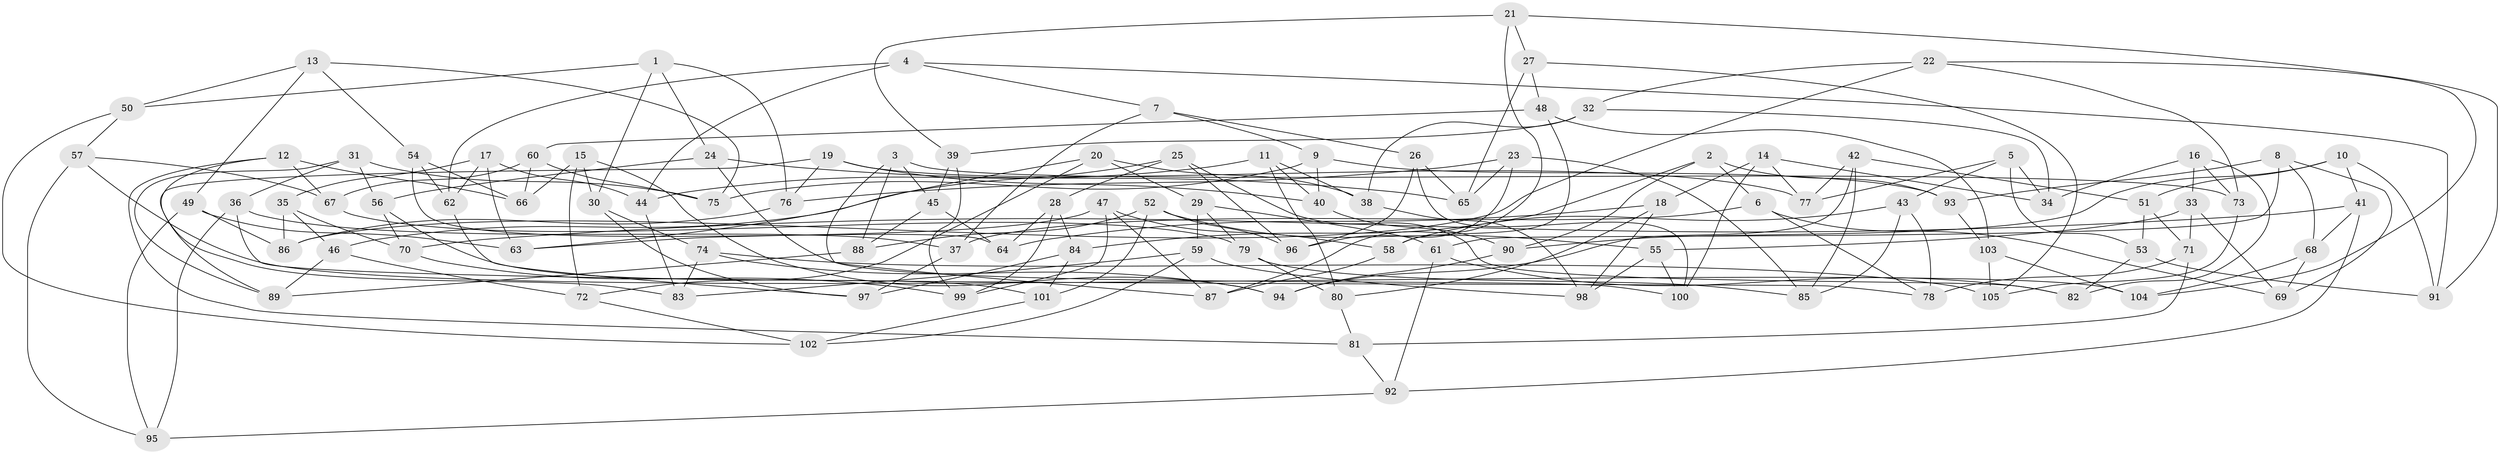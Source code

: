 // Generated by graph-tools (version 1.1) at 2025/27/03/09/25 03:27:01]
// undirected, 105 vertices, 210 edges
graph export_dot {
graph [start="1"]
  node [color=gray90,style=filled];
  1;
  2;
  3;
  4;
  5;
  6;
  7;
  8;
  9;
  10;
  11;
  12;
  13;
  14;
  15;
  16;
  17;
  18;
  19;
  20;
  21;
  22;
  23;
  24;
  25;
  26;
  27;
  28;
  29;
  30;
  31;
  32;
  33;
  34;
  35;
  36;
  37;
  38;
  39;
  40;
  41;
  42;
  43;
  44;
  45;
  46;
  47;
  48;
  49;
  50;
  51;
  52;
  53;
  54;
  55;
  56;
  57;
  58;
  59;
  60;
  61;
  62;
  63;
  64;
  65;
  66;
  67;
  68;
  69;
  70;
  71;
  72;
  73;
  74;
  75;
  76;
  77;
  78;
  79;
  80;
  81;
  82;
  83;
  84;
  85;
  86;
  87;
  88;
  89;
  90;
  91;
  92;
  93;
  94;
  95;
  96;
  97;
  98;
  99;
  100;
  101;
  102;
  103;
  104;
  105;
  1 -- 50;
  1 -- 76;
  1 -- 30;
  1 -- 24;
  2 -- 84;
  2 -- 93;
  2 -- 90;
  2 -- 6;
  3 -- 45;
  3 -- 87;
  3 -- 73;
  3 -- 88;
  4 -- 44;
  4 -- 91;
  4 -- 62;
  4 -- 7;
  5 -- 43;
  5 -- 53;
  5 -- 77;
  5 -- 34;
  6 -- 37;
  6 -- 69;
  6 -- 78;
  7 -- 9;
  7 -- 37;
  7 -- 26;
  8 -- 61;
  8 -- 68;
  8 -- 93;
  8 -- 69;
  9 -- 93;
  9 -- 75;
  9 -- 40;
  10 -- 41;
  10 -- 91;
  10 -- 51;
  10 -- 90;
  11 -- 38;
  11 -- 44;
  11 -- 80;
  11 -- 40;
  12 -- 66;
  12 -- 81;
  12 -- 83;
  12 -- 67;
  13 -- 49;
  13 -- 54;
  13 -- 75;
  13 -- 50;
  14 -- 34;
  14 -- 100;
  14 -- 77;
  14 -- 18;
  15 -- 30;
  15 -- 66;
  15 -- 72;
  15 -- 94;
  16 -- 34;
  16 -- 73;
  16 -- 33;
  16 -- 82;
  17 -- 35;
  17 -- 63;
  17 -- 44;
  17 -- 62;
  18 -- 98;
  18 -- 80;
  18 -- 64;
  19 -- 89;
  19 -- 40;
  19 -- 76;
  19 -- 77;
  20 -- 72;
  20 -- 63;
  20 -- 29;
  20 -- 38;
  21 -- 39;
  21 -- 91;
  21 -- 87;
  21 -- 27;
  22 -- 73;
  22 -- 32;
  22 -- 104;
  22 -- 86;
  23 -- 85;
  23 -- 96;
  23 -- 76;
  23 -- 65;
  24 -- 100;
  24 -- 56;
  24 -- 65;
  25 -- 28;
  25 -- 96;
  25 -- 82;
  25 -- 46;
  26 -- 96;
  26 -- 65;
  26 -- 100;
  27 -- 48;
  27 -- 105;
  27 -- 65;
  28 -- 99;
  28 -- 64;
  28 -- 84;
  29 -- 79;
  29 -- 61;
  29 -- 59;
  30 -- 97;
  30 -- 74;
  31 -- 36;
  31 -- 56;
  31 -- 89;
  31 -- 75;
  32 -- 38;
  32 -- 39;
  32 -- 34;
  33 -- 69;
  33 -- 71;
  33 -- 55;
  35 -- 86;
  35 -- 70;
  35 -- 46;
  36 -- 78;
  36 -- 95;
  36 -- 37;
  37 -- 97;
  38 -- 98;
  39 -- 45;
  39 -- 99;
  40 -- 90;
  41 -- 68;
  41 -- 92;
  41 -- 70;
  42 -- 51;
  42 -- 77;
  42 -- 85;
  42 -- 94;
  43 -- 85;
  43 -- 58;
  43 -- 78;
  44 -- 83;
  45 -- 88;
  45 -- 64;
  46 -- 72;
  46 -- 89;
  47 -- 99;
  47 -- 63;
  47 -- 58;
  47 -- 87;
  48 -- 60;
  48 -- 103;
  48 -- 58;
  49 -- 95;
  49 -- 86;
  49 -- 63;
  50 -- 102;
  50 -- 57;
  51 -- 71;
  51 -- 53;
  52 -- 88;
  52 -- 55;
  52 -- 101;
  52 -- 96;
  53 -- 91;
  53 -- 82;
  54 -- 64;
  54 -- 62;
  54 -- 66;
  55 -- 98;
  55 -- 100;
  56 -- 101;
  56 -- 70;
  57 -- 104;
  57 -- 95;
  57 -- 67;
  58 -- 87;
  59 -- 102;
  59 -- 98;
  59 -- 83;
  60 -- 66;
  60 -- 75;
  60 -- 67;
  61 -- 92;
  61 -- 82;
  62 -- 97;
  67 -- 79;
  68 -- 104;
  68 -- 69;
  70 -- 99;
  71 -- 78;
  71 -- 81;
  72 -- 102;
  73 -- 105;
  74 -- 94;
  74 -- 83;
  74 -- 105;
  76 -- 86;
  79 -- 80;
  79 -- 85;
  80 -- 81;
  81 -- 92;
  84 -- 101;
  84 -- 97;
  88 -- 89;
  90 -- 94;
  92 -- 95;
  93 -- 103;
  101 -- 102;
  103 -- 105;
  103 -- 104;
}
